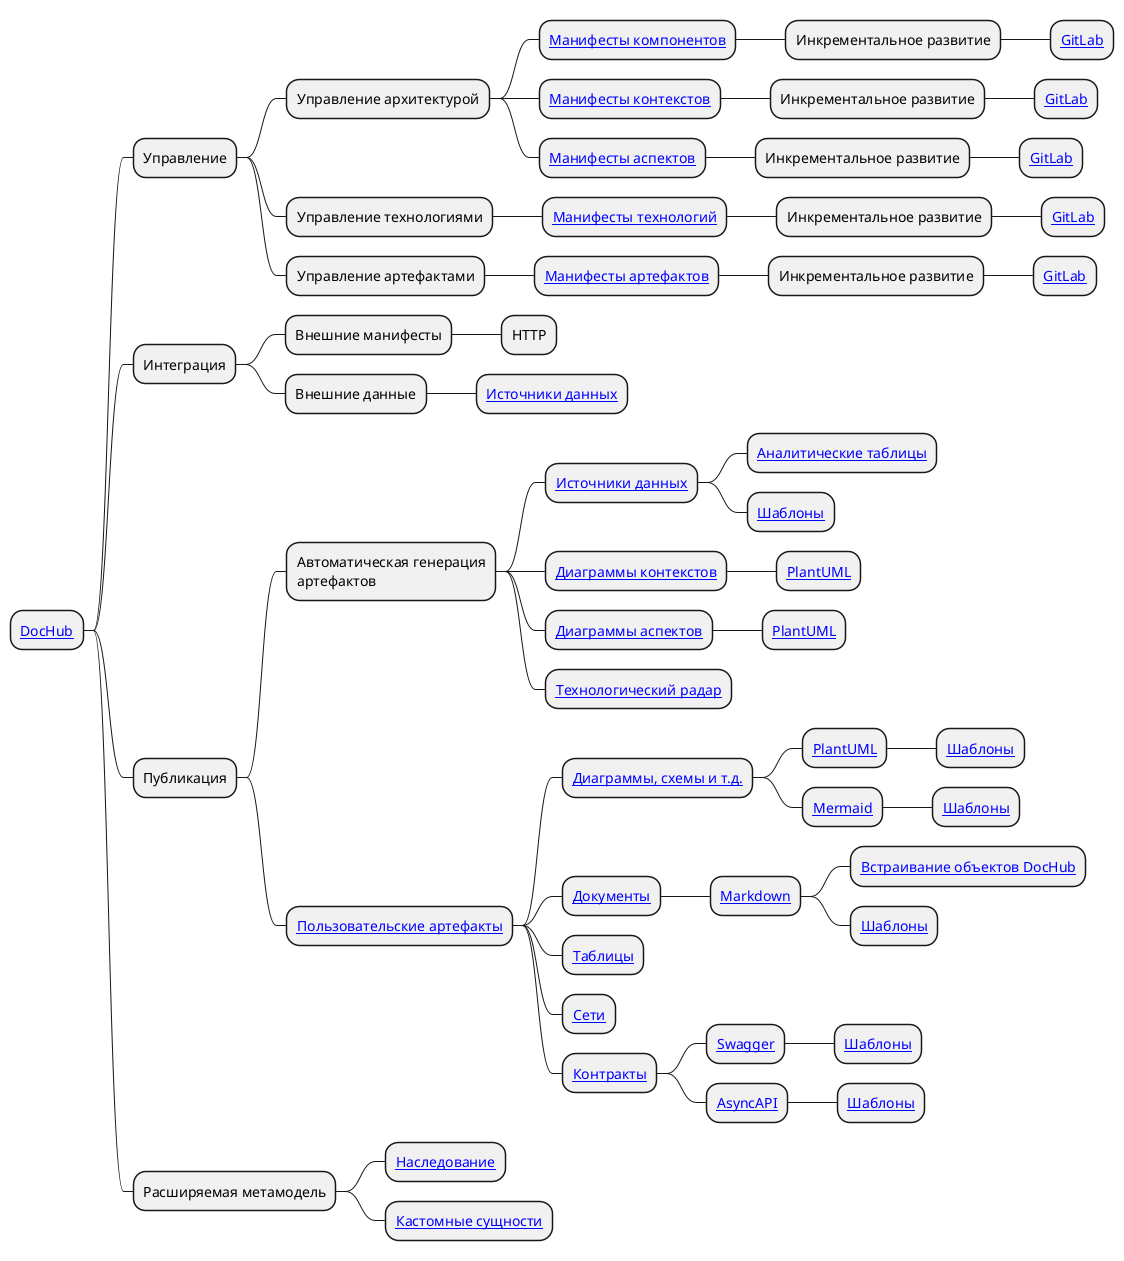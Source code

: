 @startmindmap
* [[https://github.com/RabotaRu/DocHub DocHub]]
** Управление
*** Управление архитектурой
**** [[@document/dochub.components Манифесты компонентов]]
***** Инкрементальное развитие
****** [[https://about.gitlab.com/ GitLab]]
**** [[@document/dochub.contexts Манифесты контекстов]]
***** Инкрементальное развитие
****** [[https://about.gitlab.com/ GitLab]]
**** [[@document/dochub.aspects Манифесты аспектов]]
***** Инкрементальное развитие
****** [[https://about.gitlab.com/ GitLab]]
*** Управление технологиями
**** [[@document/dochub.technologies Манифесты технологий]]
***** Инкрементальное развитие
****** [[https://about.gitlab.com/ GitLab]]
*** Управление артефактами
**** [[@document/dochub.docs Манифесты артефактов]]
***** Инкрементальное развитие
****** [[https://about.gitlab.com/ GitLab]]
** Интеграция
*** Внешние манифесты
**** HTTP
*** Внешние данные
**** [[@document/dochub.tables Источники данных]]
** Публикация
*** Автоматическая генерация\nартефактов
**** [[@document/dochub.datasets Источники данных]]
***** [[@document/dochub.tables Аналитические таблицы]]
***** [[@document/dochub.templates Шаблоны]]
**** [[@document/dochub.contexts Диаграммы контекстов]]
***** [[https://plantuml.com/ PlantUML]]
**** [[@document/dochub.aspects Диаграммы аспектов]]
***** [[https://plantuml.com/ PlantUML]]
**** [[@document/dochub.radar Технологический радар]]
*** [[@document/dochub.docs Пользовательские артефакты]]
**** [[@document/dochub.docs#plantuml Диаграммы, схемы и т.д.]]
***** [[@document/dochub.plantuml PlantUML]]
****** [[@document/dochub.templates Шаблоны]]
***** [[@document/dochub.mermaid Mermaid]]
****** [[@document/dochub.templates Шаблоны]]
**** [[@document/dochub.docs#markdown Документы]]
***** [[https://ru.wikipedia.org/wiki/Markdown Markdown]]
****** [[@document/dochub.docs#markdown Встраивание объектов DocHub]]
****** [[@document/dochub.templates#markdown Шаблоны]]
**** [[@document/dochub.tables Таблицы]]
**** [[@document/dochub.network Сети]]
**** [[@document/dochub.docs#swagger Контракты]]
***** [[https://swagger.io/ Swagger]]
****** [[@document/dochub.templates#openapi Шаблоны]]
***** [[https://www.asyncapi.com/ AsyncAPI]]
****** [[@document/dochub.templates#asyncapi Шаблоны]]
** Расширяемая метамодель
*** [[@document/dochub.inheritance Наследование]]
*** [[@document/dochub.entities Кастомные сущности]]
@endmindmap
